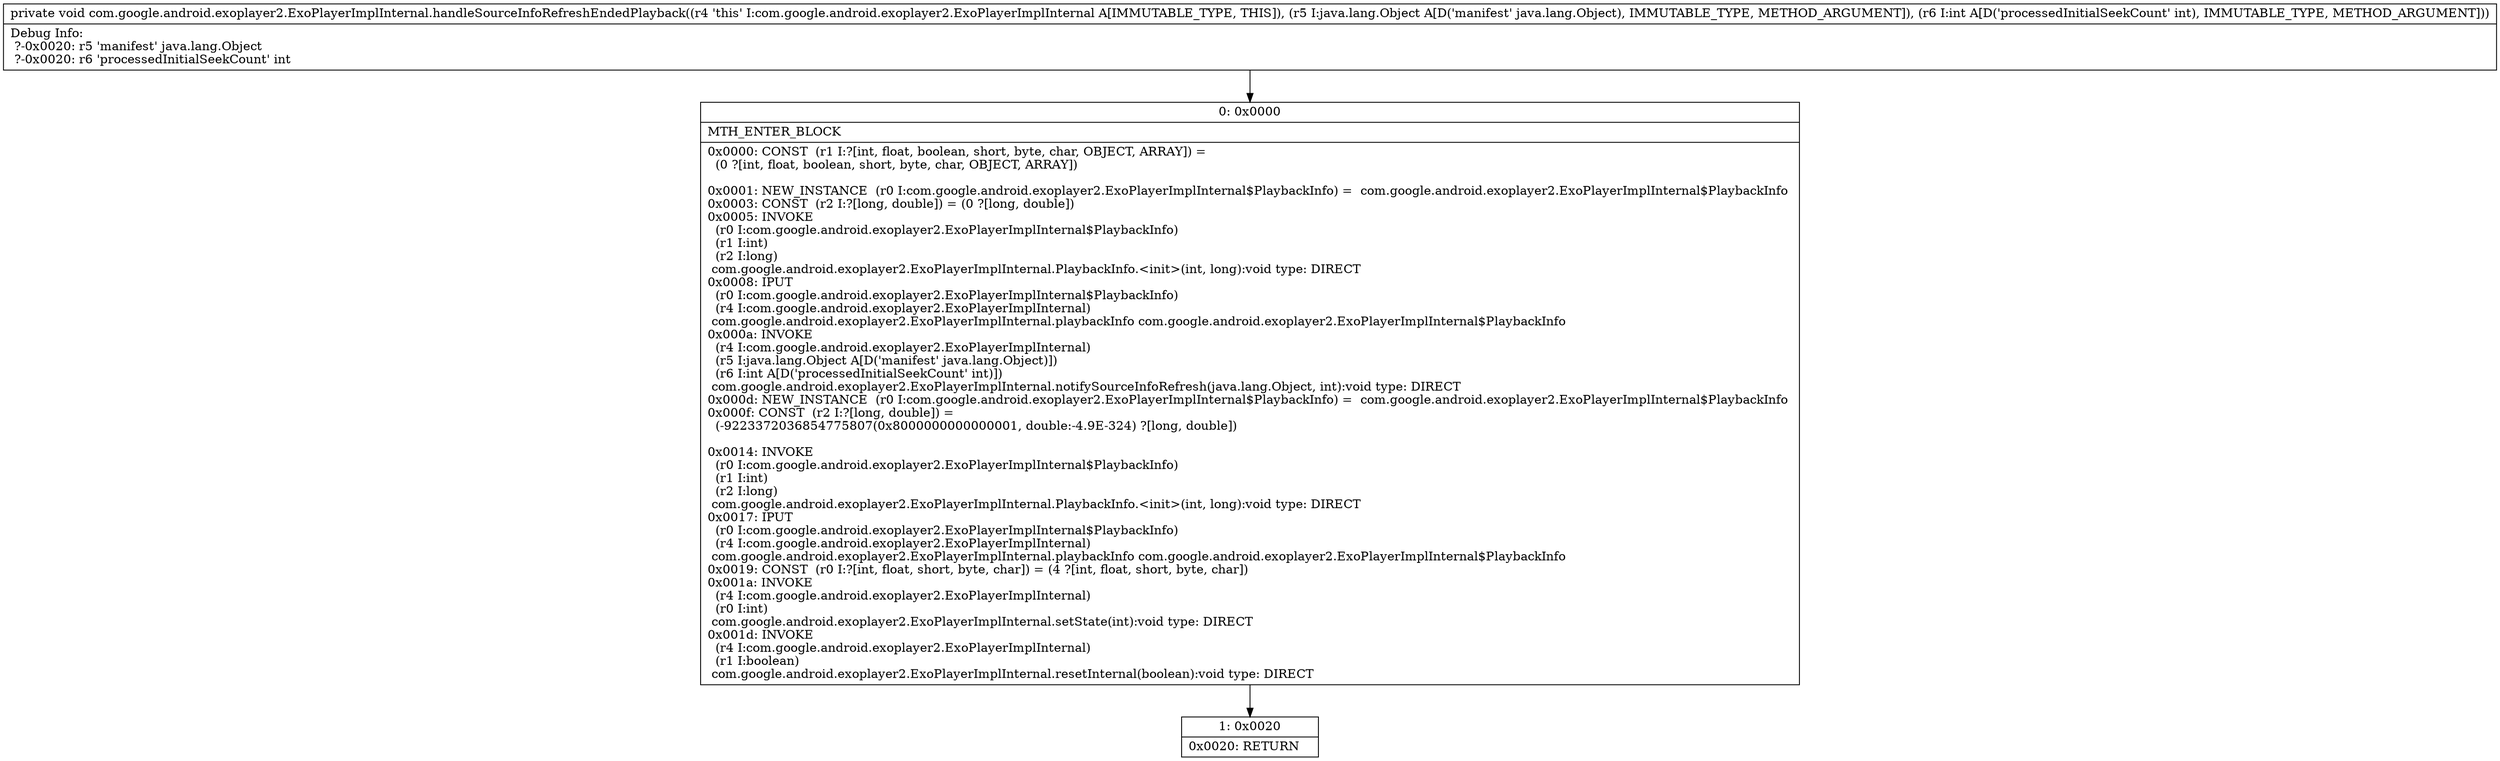 digraph "CFG forcom.google.android.exoplayer2.ExoPlayerImplInternal.handleSourceInfoRefreshEndedPlayback(Ljava\/lang\/Object;I)V" {
Node_0 [shape=record,label="{0\:\ 0x0000|MTH_ENTER_BLOCK\l|0x0000: CONST  (r1 I:?[int, float, boolean, short, byte, char, OBJECT, ARRAY]) = \l  (0 ?[int, float, boolean, short, byte, char, OBJECT, ARRAY])\l \l0x0001: NEW_INSTANCE  (r0 I:com.google.android.exoplayer2.ExoPlayerImplInternal$PlaybackInfo) =  com.google.android.exoplayer2.ExoPlayerImplInternal$PlaybackInfo \l0x0003: CONST  (r2 I:?[long, double]) = (0 ?[long, double]) \l0x0005: INVOKE  \l  (r0 I:com.google.android.exoplayer2.ExoPlayerImplInternal$PlaybackInfo)\l  (r1 I:int)\l  (r2 I:long)\l com.google.android.exoplayer2.ExoPlayerImplInternal.PlaybackInfo.\<init\>(int, long):void type: DIRECT \l0x0008: IPUT  \l  (r0 I:com.google.android.exoplayer2.ExoPlayerImplInternal$PlaybackInfo)\l  (r4 I:com.google.android.exoplayer2.ExoPlayerImplInternal)\l com.google.android.exoplayer2.ExoPlayerImplInternal.playbackInfo com.google.android.exoplayer2.ExoPlayerImplInternal$PlaybackInfo \l0x000a: INVOKE  \l  (r4 I:com.google.android.exoplayer2.ExoPlayerImplInternal)\l  (r5 I:java.lang.Object A[D('manifest' java.lang.Object)])\l  (r6 I:int A[D('processedInitialSeekCount' int)])\l com.google.android.exoplayer2.ExoPlayerImplInternal.notifySourceInfoRefresh(java.lang.Object, int):void type: DIRECT \l0x000d: NEW_INSTANCE  (r0 I:com.google.android.exoplayer2.ExoPlayerImplInternal$PlaybackInfo) =  com.google.android.exoplayer2.ExoPlayerImplInternal$PlaybackInfo \l0x000f: CONST  (r2 I:?[long, double]) = \l  (\-9223372036854775807(0x8000000000000001, double:\-4.9E\-324) ?[long, double])\l \l0x0014: INVOKE  \l  (r0 I:com.google.android.exoplayer2.ExoPlayerImplInternal$PlaybackInfo)\l  (r1 I:int)\l  (r2 I:long)\l com.google.android.exoplayer2.ExoPlayerImplInternal.PlaybackInfo.\<init\>(int, long):void type: DIRECT \l0x0017: IPUT  \l  (r0 I:com.google.android.exoplayer2.ExoPlayerImplInternal$PlaybackInfo)\l  (r4 I:com.google.android.exoplayer2.ExoPlayerImplInternal)\l com.google.android.exoplayer2.ExoPlayerImplInternal.playbackInfo com.google.android.exoplayer2.ExoPlayerImplInternal$PlaybackInfo \l0x0019: CONST  (r0 I:?[int, float, short, byte, char]) = (4 ?[int, float, short, byte, char]) \l0x001a: INVOKE  \l  (r4 I:com.google.android.exoplayer2.ExoPlayerImplInternal)\l  (r0 I:int)\l com.google.android.exoplayer2.ExoPlayerImplInternal.setState(int):void type: DIRECT \l0x001d: INVOKE  \l  (r4 I:com.google.android.exoplayer2.ExoPlayerImplInternal)\l  (r1 I:boolean)\l com.google.android.exoplayer2.ExoPlayerImplInternal.resetInternal(boolean):void type: DIRECT \l}"];
Node_1 [shape=record,label="{1\:\ 0x0020|0x0020: RETURN   \l}"];
MethodNode[shape=record,label="{private void com.google.android.exoplayer2.ExoPlayerImplInternal.handleSourceInfoRefreshEndedPlayback((r4 'this' I:com.google.android.exoplayer2.ExoPlayerImplInternal A[IMMUTABLE_TYPE, THIS]), (r5 I:java.lang.Object A[D('manifest' java.lang.Object), IMMUTABLE_TYPE, METHOD_ARGUMENT]), (r6 I:int A[D('processedInitialSeekCount' int), IMMUTABLE_TYPE, METHOD_ARGUMENT]))  | Debug Info:\l  ?\-0x0020: r5 'manifest' java.lang.Object\l  ?\-0x0020: r6 'processedInitialSeekCount' int\l}"];
MethodNode -> Node_0;
Node_0 -> Node_1;
}

